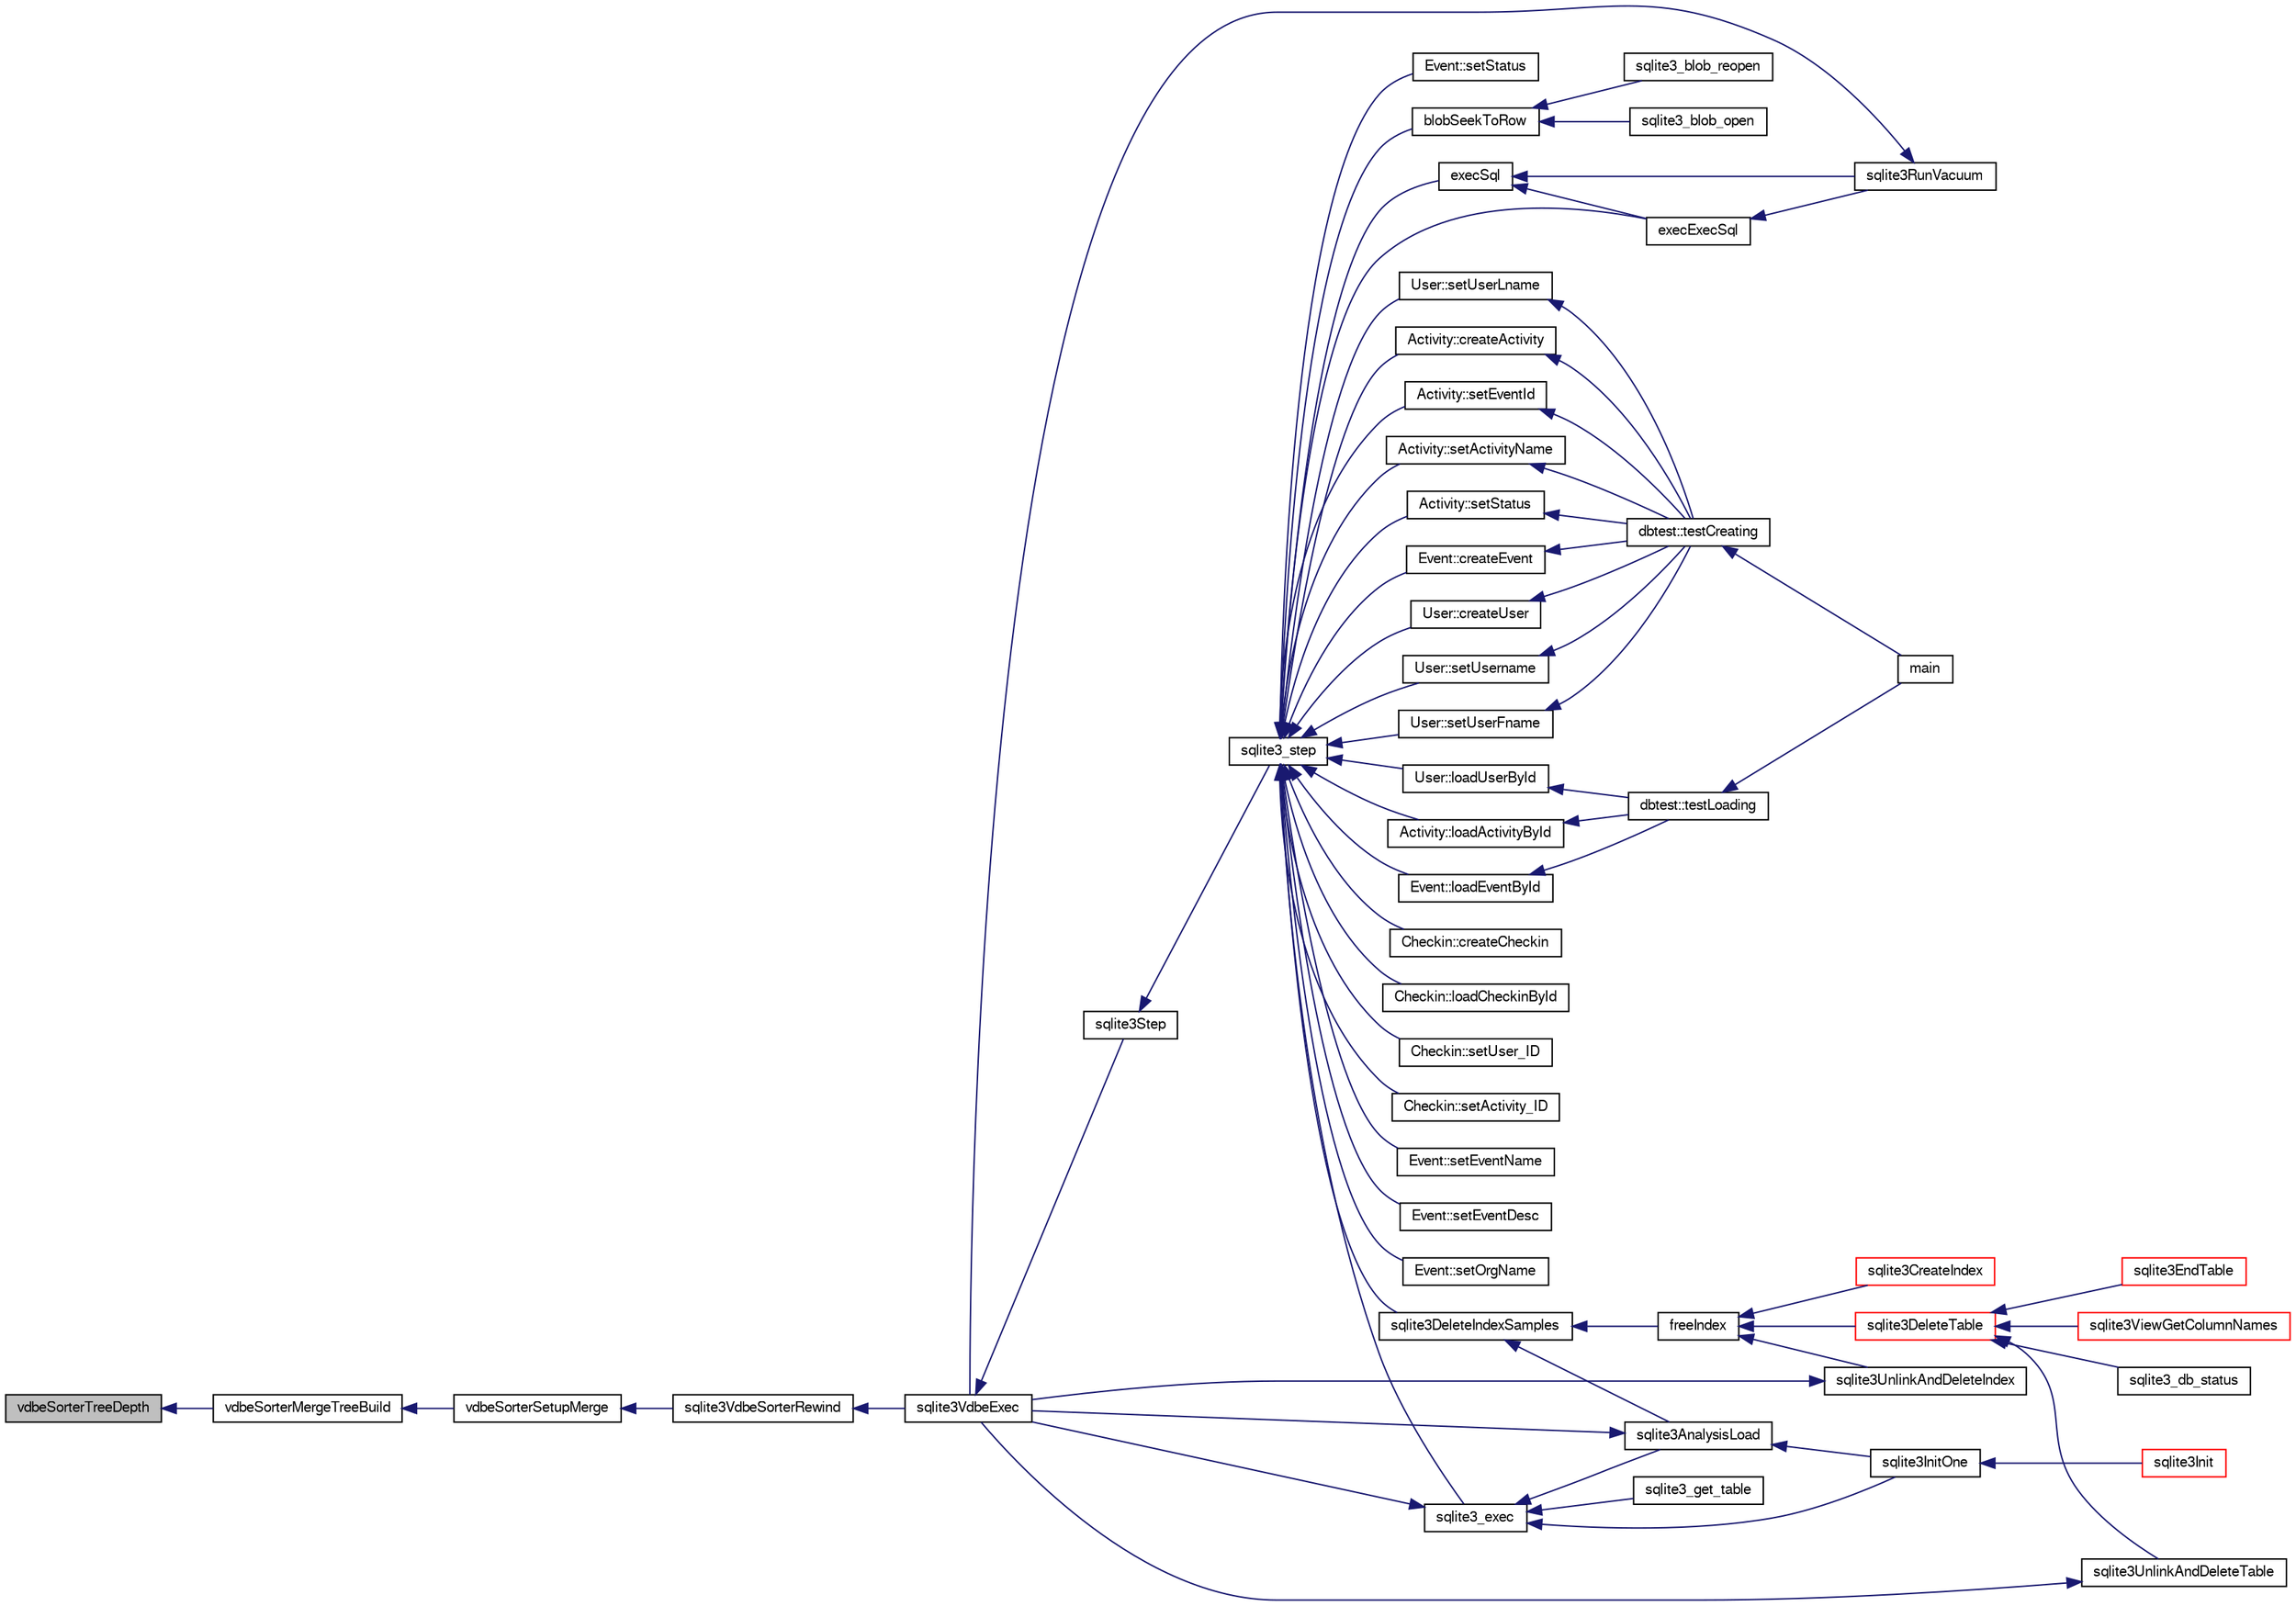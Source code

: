 digraph "vdbeSorterTreeDepth"
{
  edge [fontname="FreeSans",fontsize="10",labelfontname="FreeSans",labelfontsize="10"];
  node [fontname="FreeSans",fontsize="10",shape=record];
  rankdir="LR";
  Node886602 [label="vdbeSorterTreeDepth",height=0.2,width=0.4,color="black", fillcolor="grey75", style="filled", fontcolor="black"];
  Node886602 -> Node886603 [dir="back",color="midnightblue",fontsize="10",style="solid",fontname="FreeSans"];
  Node886603 [label="vdbeSorterMergeTreeBuild",height=0.2,width=0.4,color="black", fillcolor="white", style="filled",URL="$sqlite3_8c.html#a7af2bdcef74d6ae7b6c04a2a7d171f33"];
  Node886603 -> Node886604 [dir="back",color="midnightblue",fontsize="10",style="solid",fontname="FreeSans"];
  Node886604 [label="vdbeSorterSetupMerge",height=0.2,width=0.4,color="black", fillcolor="white", style="filled",URL="$sqlite3_8c.html#a82088507aafeedcc04af031f7ea0bbd8"];
  Node886604 -> Node886605 [dir="back",color="midnightblue",fontsize="10",style="solid",fontname="FreeSans"];
  Node886605 [label="sqlite3VdbeSorterRewind",height=0.2,width=0.4,color="black", fillcolor="white", style="filled",URL="$sqlite3_8c.html#a31677d178ebf96ee6034a05660e1f4bf"];
  Node886605 -> Node886606 [dir="back",color="midnightblue",fontsize="10",style="solid",fontname="FreeSans"];
  Node886606 [label="sqlite3VdbeExec",height=0.2,width=0.4,color="black", fillcolor="white", style="filled",URL="$sqlite3_8c.html#a8ce40a614bdc56719c4d642b1e4dfb21"];
  Node886606 -> Node886607 [dir="back",color="midnightblue",fontsize="10",style="solid",fontname="FreeSans"];
  Node886607 [label="sqlite3Step",height=0.2,width=0.4,color="black", fillcolor="white", style="filled",URL="$sqlite3_8c.html#a3f2872e873e2758a4beedad1d5113554"];
  Node886607 -> Node886608 [dir="back",color="midnightblue",fontsize="10",style="solid",fontname="FreeSans"];
  Node886608 [label="sqlite3_step",height=0.2,width=0.4,color="black", fillcolor="white", style="filled",URL="$sqlite3_8h.html#ac1e491ce36b7471eb28387f7d3c74334"];
  Node886608 -> Node886609 [dir="back",color="midnightblue",fontsize="10",style="solid",fontname="FreeSans"];
  Node886609 [label="Activity::createActivity",height=0.2,width=0.4,color="black", fillcolor="white", style="filled",URL="$classActivity.html#a813cc5e52c14ab49b39014c134e3425b"];
  Node886609 -> Node886610 [dir="back",color="midnightblue",fontsize="10",style="solid",fontname="FreeSans"];
  Node886610 [label="dbtest::testCreating",height=0.2,width=0.4,color="black", fillcolor="white", style="filled",URL="$classdbtest.html#a8193e88a7df657069c8a6bd09c8243b7"];
  Node886610 -> Node886611 [dir="back",color="midnightblue",fontsize="10",style="solid",fontname="FreeSans"];
  Node886611 [label="main",height=0.2,width=0.4,color="black", fillcolor="white", style="filled",URL="$test_8cpp.html#ae66f6b31b5ad750f1fe042a706a4e3d4"];
  Node886608 -> Node886612 [dir="back",color="midnightblue",fontsize="10",style="solid",fontname="FreeSans"];
  Node886612 [label="Activity::loadActivityById",height=0.2,width=0.4,color="black", fillcolor="white", style="filled",URL="$classActivity.html#abe4ffb4f08a47212ebf9013259d9e7fd"];
  Node886612 -> Node886613 [dir="back",color="midnightblue",fontsize="10",style="solid",fontname="FreeSans"];
  Node886613 [label="dbtest::testLoading",height=0.2,width=0.4,color="black", fillcolor="white", style="filled",URL="$classdbtest.html#a6f98d82a2c8e2b9040848763504ddae1"];
  Node886613 -> Node886611 [dir="back",color="midnightblue",fontsize="10",style="solid",fontname="FreeSans"];
  Node886608 -> Node886614 [dir="back",color="midnightblue",fontsize="10",style="solid",fontname="FreeSans"];
  Node886614 [label="Activity::setEventId",height=0.2,width=0.4,color="black", fillcolor="white", style="filled",URL="$classActivity.html#adb1d0fd0d08f473e068f0a4086bfa9ca"];
  Node886614 -> Node886610 [dir="back",color="midnightblue",fontsize="10",style="solid",fontname="FreeSans"];
  Node886608 -> Node886615 [dir="back",color="midnightblue",fontsize="10",style="solid",fontname="FreeSans"];
  Node886615 [label="Activity::setActivityName",height=0.2,width=0.4,color="black", fillcolor="white", style="filled",URL="$classActivity.html#a62dc3737b33915a36086f9dd26d16a81"];
  Node886615 -> Node886610 [dir="back",color="midnightblue",fontsize="10",style="solid",fontname="FreeSans"];
  Node886608 -> Node886616 [dir="back",color="midnightblue",fontsize="10",style="solid",fontname="FreeSans"];
  Node886616 [label="Activity::setStatus",height=0.2,width=0.4,color="black", fillcolor="white", style="filled",URL="$classActivity.html#af618135a7738f4d2a7ee147a8ef912ea"];
  Node886616 -> Node886610 [dir="back",color="midnightblue",fontsize="10",style="solid",fontname="FreeSans"];
  Node886608 -> Node886617 [dir="back",color="midnightblue",fontsize="10",style="solid",fontname="FreeSans"];
  Node886617 [label="Checkin::createCheckin",height=0.2,width=0.4,color="black", fillcolor="white", style="filled",URL="$classCheckin.html#a4e40acdf7fff0e607f6de4f24f3a163c"];
  Node886608 -> Node886618 [dir="back",color="midnightblue",fontsize="10",style="solid",fontname="FreeSans"];
  Node886618 [label="Checkin::loadCheckinById",height=0.2,width=0.4,color="black", fillcolor="white", style="filled",URL="$classCheckin.html#a3461f70ea6c68475225f2a07f78a21e0"];
  Node886608 -> Node886619 [dir="back",color="midnightblue",fontsize="10",style="solid",fontname="FreeSans"];
  Node886619 [label="Checkin::setUser_ID",height=0.2,width=0.4,color="black", fillcolor="white", style="filled",URL="$classCheckin.html#a76ab640f4f912876dbebf183db5359c6"];
  Node886608 -> Node886620 [dir="back",color="midnightblue",fontsize="10",style="solid",fontname="FreeSans"];
  Node886620 [label="Checkin::setActivity_ID",height=0.2,width=0.4,color="black", fillcolor="white", style="filled",URL="$classCheckin.html#ab2ff3ec2604ec73a42af25874a00b232"];
  Node886608 -> Node886621 [dir="back",color="midnightblue",fontsize="10",style="solid",fontname="FreeSans"];
  Node886621 [label="Event::createEvent",height=0.2,width=0.4,color="black", fillcolor="white", style="filled",URL="$classEvent.html#a77adb9f4a46ffb32c2d931f0691f5903"];
  Node886621 -> Node886610 [dir="back",color="midnightblue",fontsize="10",style="solid",fontname="FreeSans"];
  Node886608 -> Node886622 [dir="back",color="midnightblue",fontsize="10",style="solid",fontname="FreeSans"];
  Node886622 [label="Event::loadEventById",height=0.2,width=0.4,color="black", fillcolor="white", style="filled",URL="$classEvent.html#afa66cea33f722dbeecb69cc98fdea055"];
  Node886622 -> Node886613 [dir="back",color="midnightblue",fontsize="10",style="solid",fontname="FreeSans"];
  Node886608 -> Node886623 [dir="back",color="midnightblue",fontsize="10",style="solid",fontname="FreeSans"];
  Node886623 [label="Event::setEventName",height=0.2,width=0.4,color="black", fillcolor="white", style="filled",URL="$classEvent.html#a10596b6ca077df05184e30d62b08729d"];
  Node886608 -> Node886624 [dir="back",color="midnightblue",fontsize="10",style="solid",fontname="FreeSans"];
  Node886624 [label="Event::setEventDesc",height=0.2,width=0.4,color="black", fillcolor="white", style="filled",URL="$classEvent.html#ae36b8377dcae792f1c5c4726024c981b"];
  Node886608 -> Node886625 [dir="back",color="midnightblue",fontsize="10",style="solid",fontname="FreeSans"];
  Node886625 [label="Event::setOrgName",height=0.2,width=0.4,color="black", fillcolor="white", style="filled",URL="$classEvent.html#a19aac0f776bd764563a54977656cf680"];
  Node886608 -> Node886626 [dir="back",color="midnightblue",fontsize="10",style="solid",fontname="FreeSans"];
  Node886626 [label="Event::setStatus",height=0.2,width=0.4,color="black", fillcolor="white", style="filled",URL="$classEvent.html#ab0a6b9285af0f4172eb841e2b80f8972"];
  Node886608 -> Node886627 [dir="back",color="midnightblue",fontsize="10",style="solid",fontname="FreeSans"];
  Node886627 [label="blobSeekToRow",height=0.2,width=0.4,color="black", fillcolor="white", style="filled",URL="$sqlite3_8c.html#afff57e13332b98c8a44a7cebe38962ab"];
  Node886627 -> Node886628 [dir="back",color="midnightblue",fontsize="10",style="solid",fontname="FreeSans"];
  Node886628 [label="sqlite3_blob_open",height=0.2,width=0.4,color="black", fillcolor="white", style="filled",URL="$sqlite3_8h.html#adb8ad839a5bdd62a43785132bc7dd518"];
  Node886627 -> Node886629 [dir="back",color="midnightblue",fontsize="10",style="solid",fontname="FreeSans"];
  Node886629 [label="sqlite3_blob_reopen",height=0.2,width=0.4,color="black", fillcolor="white", style="filled",URL="$sqlite3_8h.html#abc77c24fdc0150138490359a94360f7e"];
  Node886608 -> Node886630 [dir="back",color="midnightblue",fontsize="10",style="solid",fontname="FreeSans"];
  Node886630 [label="sqlite3DeleteIndexSamples",height=0.2,width=0.4,color="black", fillcolor="white", style="filled",URL="$sqlite3_8c.html#aaeda0302fbf61397ec009f65bed047ef"];
  Node886630 -> Node886631 [dir="back",color="midnightblue",fontsize="10",style="solid",fontname="FreeSans"];
  Node886631 [label="sqlite3AnalysisLoad",height=0.2,width=0.4,color="black", fillcolor="white", style="filled",URL="$sqlite3_8c.html#a48a2301c27e1d3d68708b9b8761b5a01"];
  Node886631 -> Node886606 [dir="back",color="midnightblue",fontsize="10",style="solid",fontname="FreeSans"];
  Node886631 -> Node886632 [dir="back",color="midnightblue",fontsize="10",style="solid",fontname="FreeSans"];
  Node886632 [label="sqlite3InitOne",height=0.2,width=0.4,color="black", fillcolor="white", style="filled",URL="$sqlite3_8c.html#ac4318b25df65269906b0379251fe9b85"];
  Node886632 -> Node886633 [dir="back",color="midnightblue",fontsize="10",style="solid",fontname="FreeSans"];
  Node886633 [label="sqlite3Init",height=0.2,width=0.4,color="red", fillcolor="white", style="filled",URL="$sqlite3_8c.html#aed74e3dc765631a833f522f425ff5a48"];
  Node886630 -> Node886733 [dir="back",color="midnightblue",fontsize="10",style="solid",fontname="FreeSans"];
  Node886733 [label="freeIndex",height=0.2,width=0.4,color="black", fillcolor="white", style="filled",URL="$sqlite3_8c.html#a00907c99c18d5bcb9d0b38c077146c31"];
  Node886733 -> Node886734 [dir="back",color="midnightblue",fontsize="10",style="solid",fontname="FreeSans"];
  Node886734 [label="sqlite3UnlinkAndDeleteIndex",height=0.2,width=0.4,color="black", fillcolor="white", style="filled",URL="$sqlite3_8c.html#a889f2dcb438c56db37a6d61e9f25e244"];
  Node886734 -> Node886606 [dir="back",color="midnightblue",fontsize="10",style="solid",fontname="FreeSans"];
  Node886733 -> Node886735 [dir="back",color="midnightblue",fontsize="10",style="solid",fontname="FreeSans"];
  Node886735 [label="sqlite3DeleteTable",height=0.2,width=0.4,color="red", fillcolor="white", style="filled",URL="$sqlite3_8c.html#a7fd3d507375a381a3807f92735318973"];
  Node886735 -> Node886736 [dir="back",color="midnightblue",fontsize="10",style="solid",fontname="FreeSans"];
  Node886736 [label="sqlite3_db_status",height=0.2,width=0.4,color="black", fillcolor="white", style="filled",URL="$sqlite3_8h.html#ab64e8333313ee2e44116842711818940"];
  Node886735 -> Node886737 [dir="back",color="midnightblue",fontsize="10",style="solid",fontname="FreeSans"];
  Node886737 [label="sqlite3UnlinkAndDeleteTable",height=0.2,width=0.4,color="black", fillcolor="white", style="filled",URL="$sqlite3_8c.html#a9733677716a49de464f86fff164e9a1b"];
  Node886737 -> Node886606 [dir="back",color="midnightblue",fontsize="10",style="solid",fontname="FreeSans"];
  Node886735 -> Node886648 [dir="back",color="midnightblue",fontsize="10",style="solid",fontname="FreeSans"];
  Node886648 [label="sqlite3EndTable",height=0.2,width=0.4,color="red", fillcolor="white", style="filled",URL="$sqlite3_8c.html#a7b5f2c66c0f0b6f819d970ca389768b0"];
  Node886735 -> Node886683 [dir="back",color="midnightblue",fontsize="10",style="solid",fontname="FreeSans"];
  Node886683 [label="sqlite3ViewGetColumnNames",height=0.2,width=0.4,color="red", fillcolor="white", style="filled",URL="$sqlite3_8c.html#aebc7cd8d9e2bd174ae0a60363d3f6ce8"];
  Node886733 -> Node886645 [dir="back",color="midnightblue",fontsize="10",style="solid",fontname="FreeSans"];
  Node886645 [label="sqlite3CreateIndex",height=0.2,width=0.4,color="red", fillcolor="white", style="filled",URL="$sqlite3_8c.html#a8dbe5e590ab6c58a8c45f34f7c81e825"];
  Node886608 -> Node886799 [dir="back",color="midnightblue",fontsize="10",style="solid",fontname="FreeSans"];
  Node886799 [label="sqlite3_exec",height=0.2,width=0.4,color="black", fillcolor="white", style="filled",URL="$sqlite3_8h.html#a97487ec8150e0bcc8fa392ab8f0e24db"];
  Node886799 -> Node886606 [dir="back",color="midnightblue",fontsize="10",style="solid",fontname="FreeSans"];
  Node886799 -> Node886631 [dir="back",color="midnightblue",fontsize="10",style="solid",fontname="FreeSans"];
  Node886799 -> Node886632 [dir="back",color="midnightblue",fontsize="10",style="solid",fontname="FreeSans"];
  Node886799 -> Node886800 [dir="back",color="midnightblue",fontsize="10",style="solid",fontname="FreeSans"];
  Node886800 [label="sqlite3_get_table",height=0.2,width=0.4,color="black", fillcolor="white", style="filled",URL="$sqlite3_8h.html#a5effeac4e12df57beaa35c5be1f61579"];
  Node886608 -> Node886790 [dir="back",color="midnightblue",fontsize="10",style="solid",fontname="FreeSans"];
  Node886790 [label="execSql",height=0.2,width=0.4,color="black", fillcolor="white", style="filled",URL="$sqlite3_8c.html#a7d16651b98a110662f4c265eff0246cb"];
  Node886790 -> Node886791 [dir="back",color="midnightblue",fontsize="10",style="solid",fontname="FreeSans"];
  Node886791 [label="execExecSql",height=0.2,width=0.4,color="black", fillcolor="white", style="filled",URL="$sqlite3_8c.html#ac1be09a6c047f21133d16378d301e0d4"];
  Node886791 -> Node886792 [dir="back",color="midnightblue",fontsize="10",style="solid",fontname="FreeSans"];
  Node886792 [label="sqlite3RunVacuum",height=0.2,width=0.4,color="black", fillcolor="white", style="filled",URL="$sqlite3_8c.html#a5e83ddc7b3e7e8e79ad5d1fc92de1d2f"];
  Node886792 -> Node886606 [dir="back",color="midnightblue",fontsize="10",style="solid",fontname="FreeSans"];
  Node886790 -> Node886792 [dir="back",color="midnightblue",fontsize="10",style="solid",fontname="FreeSans"];
  Node886608 -> Node886791 [dir="back",color="midnightblue",fontsize="10",style="solid",fontname="FreeSans"];
  Node886608 -> Node886793 [dir="back",color="midnightblue",fontsize="10",style="solid",fontname="FreeSans"];
  Node886793 [label="User::createUser",height=0.2,width=0.4,color="black", fillcolor="white", style="filled",URL="$classUser.html#a22ed673939e8cc0a136130b809bba513"];
  Node886793 -> Node886610 [dir="back",color="midnightblue",fontsize="10",style="solid",fontname="FreeSans"];
  Node886608 -> Node886794 [dir="back",color="midnightblue",fontsize="10",style="solid",fontname="FreeSans"];
  Node886794 [label="User::loadUserById",height=0.2,width=0.4,color="black", fillcolor="white", style="filled",URL="$classUser.html#a863377665b7fb83c5547dcf9727f5092"];
  Node886794 -> Node886613 [dir="back",color="midnightblue",fontsize="10",style="solid",fontname="FreeSans"];
  Node886608 -> Node886795 [dir="back",color="midnightblue",fontsize="10",style="solid",fontname="FreeSans"];
  Node886795 [label="User::setUsername",height=0.2,width=0.4,color="black", fillcolor="white", style="filled",URL="$classUser.html#aa0497022a136cb78de785b0a39ae60b1"];
  Node886795 -> Node886610 [dir="back",color="midnightblue",fontsize="10",style="solid",fontname="FreeSans"];
  Node886608 -> Node886796 [dir="back",color="midnightblue",fontsize="10",style="solid",fontname="FreeSans"];
  Node886796 [label="User::setUserFname",height=0.2,width=0.4,color="black", fillcolor="white", style="filled",URL="$classUser.html#a72657eb55cd0ca437b4841a43f19912f"];
  Node886796 -> Node886610 [dir="back",color="midnightblue",fontsize="10",style="solid",fontname="FreeSans"];
  Node886608 -> Node886797 [dir="back",color="midnightblue",fontsize="10",style="solid",fontname="FreeSans"];
  Node886797 [label="User::setUserLname",height=0.2,width=0.4,color="black", fillcolor="white", style="filled",URL="$classUser.html#aa25973387e5afe1aa6f60dd6545e33b5"];
  Node886797 -> Node886610 [dir="back",color="midnightblue",fontsize="10",style="solid",fontname="FreeSans"];
}

